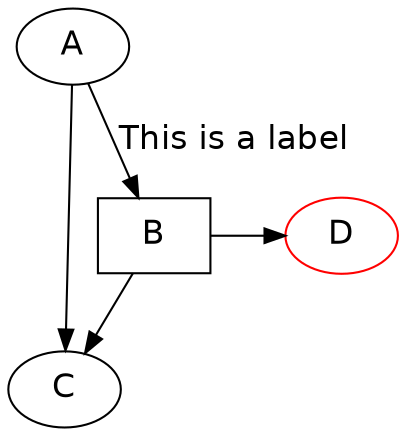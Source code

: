 digraph  {
  node  [
    fontname = "Helvetica";
    fontsize = 16.0;
  ];
  edge  [
    fontname = "Helvetica";
    fontsize = 16.0;
  ];
  fontname = "Helvetica";
  fontsize = 16.0;
  A;
  C;
  subgraph  {
    rank = same;
    B [
      shape = box;
    ];
    D [
      color = "#FF0000";
    ];
  }
  
  A -> B [
    label = "This is a label";
  ];
  A -> C;
  B -> C;
  B -> D;
}
